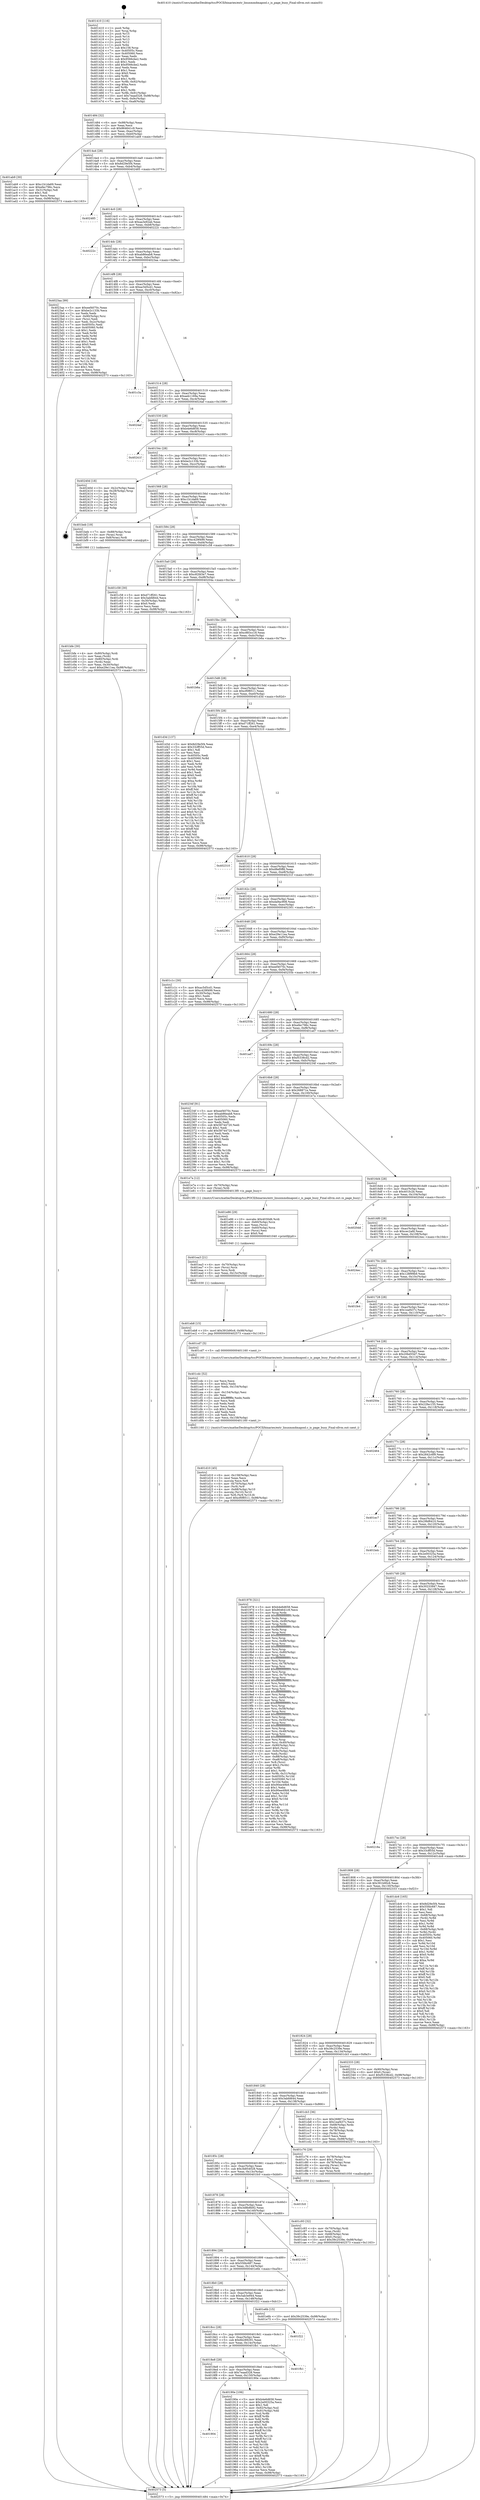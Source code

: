 digraph "0x401410" {
  label = "0x401410 (/mnt/c/Users/mathe/Desktop/tcc/POCII/binaries/extr_linuxmmdmapool.c_is_page_busy_Final-ollvm.out::main(0))"
  labelloc = "t"
  node[shape=record]

  Entry [label="",width=0.3,height=0.3,shape=circle,fillcolor=black,style=filled]
  "0x401484" [label="{
     0x401484 [32]\l
     | [instrs]\l
     &nbsp;&nbsp;0x401484 \<+6\>: mov -0x98(%rbp),%eax\l
     &nbsp;&nbsp;0x40148a \<+2\>: mov %eax,%ecx\l
     &nbsp;&nbsp;0x40148c \<+6\>: sub $0x864641c9,%ecx\l
     &nbsp;&nbsp;0x401492 \<+6\>: mov %eax,-0xac(%rbp)\l
     &nbsp;&nbsp;0x401498 \<+6\>: mov %ecx,-0xb0(%rbp)\l
     &nbsp;&nbsp;0x40149e \<+6\>: je 0000000000401ab9 \<main+0x6a9\>\l
  }"]
  "0x401ab9" [label="{
     0x401ab9 [30]\l
     | [instrs]\l
     &nbsp;&nbsp;0x401ab9 \<+5\>: mov $0xc1b1da69,%eax\l
     &nbsp;&nbsp;0x401abe \<+5\>: mov $0xefec796c,%ecx\l
     &nbsp;&nbsp;0x401ac3 \<+3\>: mov -0x31(%rbp),%dl\l
     &nbsp;&nbsp;0x401ac6 \<+3\>: test $0x1,%dl\l
     &nbsp;&nbsp;0x401ac9 \<+3\>: cmovne %ecx,%eax\l
     &nbsp;&nbsp;0x401acc \<+6\>: mov %eax,-0x98(%rbp)\l
     &nbsp;&nbsp;0x401ad2 \<+5\>: jmp 0000000000402573 \<main+0x1163\>\l
  }"]
  "0x4014a4" [label="{
     0x4014a4 [28]\l
     | [instrs]\l
     &nbsp;&nbsp;0x4014a4 \<+5\>: jmp 00000000004014a9 \<main+0x99\>\l
     &nbsp;&nbsp;0x4014a9 \<+6\>: mov -0xac(%rbp),%eax\l
     &nbsp;&nbsp;0x4014af \<+5\>: sub $0x8d29e5f4,%eax\l
     &nbsp;&nbsp;0x4014b4 \<+6\>: mov %eax,-0xb4(%rbp)\l
     &nbsp;&nbsp;0x4014ba \<+6\>: je 0000000000402485 \<main+0x1075\>\l
  }"]
  Exit [label="",width=0.3,height=0.3,shape=circle,fillcolor=black,style=filled,peripheries=2]
  "0x402485" [label="{
     0x402485\l
  }", style=dashed]
  "0x4014c0" [label="{
     0x4014c0 [28]\l
     | [instrs]\l
     &nbsp;&nbsp;0x4014c0 \<+5\>: jmp 00000000004014c5 \<main+0xb5\>\l
     &nbsp;&nbsp;0x4014c5 \<+6\>: mov -0xac(%rbp),%eax\l
     &nbsp;&nbsp;0x4014cb \<+5\>: sub $0xaa3e92ab,%eax\l
     &nbsp;&nbsp;0x4014d0 \<+6\>: mov %eax,-0xb8(%rbp)\l
     &nbsp;&nbsp;0x4014d6 \<+6\>: je 000000000040222c \<main+0xe1c\>\l
  }"]
  "0x401eb8" [label="{
     0x401eb8 [15]\l
     | [instrs]\l
     &nbsp;&nbsp;0x401eb8 \<+10\>: movl $0x391b90c6,-0x98(%rbp)\l
     &nbsp;&nbsp;0x401ec2 \<+5\>: jmp 0000000000402573 \<main+0x1163\>\l
  }"]
  "0x40222c" [label="{
     0x40222c\l
  }", style=dashed]
  "0x4014dc" [label="{
     0x4014dc [28]\l
     | [instrs]\l
     &nbsp;&nbsp;0x4014dc \<+5\>: jmp 00000000004014e1 \<main+0xd1\>\l
     &nbsp;&nbsp;0x4014e1 \<+6\>: mov -0xac(%rbp),%eax\l
     &nbsp;&nbsp;0x4014e7 \<+5\>: sub $0xab86eab8,%eax\l
     &nbsp;&nbsp;0x4014ec \<+6\>: mov %eax,-0xbc(%rbp)\l
     &nbsp;&nbsp;0x4014f2 \<+6\>: je 00000000004023aa \<main+0xf9a\>\l
  }"]
  "0x401ea3" [label="{
     0x401ea3 [21]\l
     | [instrs]\l
     &nbsp;&nbsp;0x401ea3 \<+4\>: mov -0x70(%rbp),%rcx\l
     &nbsp;&nbsp;0x401ea7 \<+3\>: mov (%rcx),%rcx\l
     &nbsp;&nbsp;0x401eaa \<+3\>: mov %rcx,%rdi\l
     &nbsp;&nbsp;0x401ead \<+6\>: mov %eax,-0x15c(%rbp)\l
     &nbsp;&nbsp;0x401eb3 \<+5\>: call 0000000000401030 \<free@plt\>\l
     | [calls]\l
     &nbsp;&nbsp;0x401030 \{1\} (unknown)\l
  }"]
  "0x4023aa" [label="{
     0x4023aa [99]\l
     | [instrs]\l
     &nbsp;&nbsp;0x4023aa \<+5\>: mov $0xeef4070c,%eax\l
     &nbsp;&nbsp;0x4023af \<+5\>: mov $0xbe2c133b,%ecx\l
     &nbsp;&nbsp;0x4023b4 \<+2\>: xor %edx,%edx\l
     &nbsp;&nbsp;0x4023b6 \<+7\>: mov -0x90(%rbp),%rsi\l
     &nbsp;&nbsp;0x4023bd \<+2\>: mov (%rsi),%edi\l
     &nbsp;&nbsp;0x4023bf \<+3\>: mov %edi,-0x2c(%rbp)\l
     &nbsp;&nbsp;0x4023c2 \<+7\>: mov 0x40505c,%edi\l
     &nbsp;&nbsp;0x4023c9 \<+8\>: mov 0x405060,%r8d\l
     &nbsp;&nbsp;0x4023d1 \<+3\>: sub $0x1,%edx\l
     &nbsp;&nbsp;0x4023d4 \<+3\>: mov %edi,%r9d\l
     &nbsp;&nbsp;0x4023d7 \<+3\>: add %edx,%r9d\l
     &nbsp;&nbsp;0x4023da \<+4\>: imul %r9d,%edi\l
     &nbsp;&nbsp;0x4023de \<+3\>: and $0x1,%edi\l
     &nbsp;&nbsp;0x4023e1 \<+3\>: cmp $0x0,%edi\l
     &nbsp;&nbsp;0x4023e4 \<+4\>: sete %r10b\l
     &nbsp;&nbsp;0x4023e8 \<+4\>: cmp $0xa,%r8d\l
     &nbsp;&nbsp;0x4023ec \<+4\>: setl %r11b\l
     &nbsp;&nbsp;0x4023f0 \<+3\>: mov %r10b,%bl\l
     &nbsp;&nbsp;0x4023f3 \<+3\>: and %r11b,%bl\l
     &nbsp;&nbsp;0x4023f6 \<+3\>: xor %r11b,%r10b\l
     &nbsp;&nbsp;0x4023f9 \<+3\>: or %r10b,%bl\l
     &nbsp;&nbsp;0x4023fc \<+3\>: test $0x1,%bl\l
     &nbsp;&nbsp;0x4023ff \<+3\>: cmovne %ecx,%eax\l
     &nbsp;&nbsp;0x402402 \<+6\>: mov %eax,-0x98(%rbp)\l
     &nbsp;&nbsp;0x402408 \<+5\>: jmp 0000000000402573 \<main+0x1163\>\l
  }"]
  "0x4014f8" [label="{
     0x4014f8 [28]\l
     | [instrs]\l
     &nbsp;&nbsp;0x4014f8 \<+5\>: jmp 00000000004014fd \<main+0xed\>\l
     &nbsp;&nbsp;0x4014fd \<+6\>: mov -0xac(%rbp),%eax\l
     &nbsp;&nbsp;0x401503 \<+5\>: sub $0xac5d5cd1,%eax\l
     &nbsp;&nbsp;0x401508 \<+6\>: mov %eax,-0xc0(%rbp)\l
     &nbsp;&nbsp;0x40150e \<+6\>: je 0000000000401c3a \<main+0x82a\>\l
  }"]
  "0x401e86" [label="{
     0x401e86 [29]\l
     | [instrs]\l
     &nbsp;&nbsp;0x401e86 \<+10\>: movabs $0x4030d6,%rdi\l
     &nbsp;&nbsp;0x401e90 \<+4\>: mov -0x60(%rbp),%rcx\l
     &nbsp;&nbsp;0x401e94 \<+2\>: mov %eax,(%rcx)\l
     &nbsp;&nbsp;0x401e96 \<+4\>: mov -0x60(%rbp),%rcx\l
     &nbsp;&nbsp;0x401e9a \<+2\>: mov (%rcx),%esi\l
     &nbsp;&nbsp;0x401e9c \<+2\>: mov $0x0,%al\l
     &nbsp;&nbsp;0x401e9e \<+5\>: call 0000000000401040 \<printf@plt\>\l
     | [calls]\l
     &nbsp;&nbsp;0x401040 \{1\} (unknown)\l
  }"]
  "0x401c3a" [label="{
     0x401c3a\l
  }", style=dashed]
  "0x401514" [label="{
     0x401514 [28]\l
     | [instrs]\l
     &nbsp;&nbsp;0x401514 \<+5\>: jmp 0000000000401519 \<main+0x109\>\l
     &nbsp;&nbsp;0x401519 \<+6\>: mov -0xac(%rbp),%eax\l
     &nbsp;&nbsp;0x40151f \<+5\>: sub $0xaeb1169a,%eax\l
     &nbsp;&nbsp;0x401524 \<+6\>: mov %eax,-0xc4(%rbp)\l
     &nbsp;&nbsp;0x40152a \<+6\>: je 00000000004024af \<main+0x109f\>\l
  }"]
  "0x401d10" [label="{
     0x401d10 [45]\l
     | [instrs]\l
     &nbsp;&nbsp;0x401d10 \<+6\>: mov -0x158(%rbp),%ecx\l
     &nbsp;&nbsp;0x401d16 \<+3\>: imul %eax,%ecx\l
     &nbsp;&nbsp;0x401d19 \<+3\>: movslq %ecx,%r8\l
     &nbsp;&nbsp;0x401d1c \<+4\>: mov -0x70(%rbp),%r9\l
     &nbsp;&nbsp;0x401d20 \<+3\>: mov (%r9),%r9\l
     &nbsp;&nbsp;0x401d23 \<+4\>: mov -0x68(%rbp),%r10\l
     &nbsp;&nbsp;0x401d27 \<+3\>: movslq (%r10),%r10\l
     &nbsp;&nbsp;0x401d2a \<+4\>: mov %r8,(%r9,%r10,8)\l
     &nbsp;&nbsp;0x401d2e \<+10\>: movl $0xcf0f8511,-0x98(%rbp)\l
     &nbsp;&nbsp;0x401d38 \<+5\>: jmp 0000000000402573 \<main+0x1163\>\l
  }"]
  "0x4024af" [label="{
     0x4024af\l
  }", style=dashed]
  "0x401530" [label="{
     0x401530 [28]\l
     | [instrs]\l
     &nbsp;&nbsp;0x401530 \<+5\>: jmp 0000000000401535 \<main+0x125\>\l
     &nbsp;&nbsp;0x401535 \<+6\>: mov -0xac(%rbp),%eax\l
     &nbsp;&nbsp;0x40153b \<+5\>: sub $0xb4e6d658,%eax\l
     &nbsp;&nbsp;0x401540 \<+6\>: mov %eax,-0xc8(%rbp)\l
     &nbsp;&nbsp;0x401546 \<+6\>: je 000000000040241f \<main+0x100f\>\l
  }"]
  "0x401cdc" [label="{
     0x401cdc [52]\l
     | [instrs]\l
     &nbsp;&nbsp;0x401cdc \<+2\>: xor %ecx,%ecx\l
     &nbsp;&nbsp;0x401cde \<+5\>: mov $0x2,%edx\l
     &nbsp;&nbsp;0x401ce3 \<+6\>: mov %edx,-0x154(%rbp)\l
     &nbsp;&nbsp;0x401ce9 \<+1\>: cltd\l
     &nbsp;&nbsp;0x401cea \<+6\>: mov -0x154(%rbp),%esi\l
     &nbsp;&nbsp;0x401cf0 \<+2\>: idiv %esi\l
     &nbsp;&nbsp;0x401cf2 \<+6\>: imul $0xfffffffe,%edx,%edx\l
     &nbsp;&nbsp;0x401cf8 \<+2\>: mov %ecx,%edi\l
     &nbsp;&nbsp;0x401cfa \<+2\>: sub %edx,%edi\l
     &nbsp;&nbsp;0x401cfc \<+2\>: mov %ecx,%edx\l
     &nbsp;&nbsp;0x401cfe \<+3\>: sub $0x1,%edx\l
     &nbsp;&nbsp;0x401d01 \<+2\>: add %edx,%edi\l
     &nbsp;&nbsp;0x401d03 \<+2\>: sub %edi,%ecx\l
     &nbsp;&nbsp;0x401d05 \<+6\>: mov %ecx,-0x158(%rbp)\l
     &nbsp;&nbsp;0x401d0b \<+5\>: call 0000000000401160 \<next_i\>\l
     | [calls]\l
     &nbsp;&nbsp;0x401160 \{1\} (/mnt/c/Users/mathe/Desktop/tcc/POCII/binaries/extr_linuxmmdmapool.c_is_page_busy_Final-ollvm.out::next_i)\l
  }"]
  "0x40241f" [label="{
     0x40241f\l
  }", style=dashed]
  "0x40154c" [label="{
     0x40154c [28]\l
     | [instrs]\l
     &nbsp;&nbsp;0x40154c \<+5\>: jmp 0000000000401551 \<main+0x141\>\l
     &nbsp;&nbsp;0x401551 \<+6\>: mov -0xac(%rbp),%eax\l
     &nbsp;&nbsp;0x401557 \<+5\>: sub $0xbe2c133b,%eax\l
     &nbsp;&nbsp;0x40155c \<+6\>: mov %eax,-0xcc(%rbp)\l
     &nbsp;&nbsp;0x401562 \<+6\>: je 000000000040240d \<main+0xffd\>\l
  }"]
  "0x401c93" [label="{
     0x401c93 [32]\l
     | [instrs]\l
     &nbsp;&nbsp;0x401c93 \<+4\>: mov -0x70(%rbp),%rdi\l
     &nbsp;&nbsp;0x401c97 \<+3\>: mov %rax,(%rdi)\l
     &nbsp;&nbsp;0x401c9a \<+4\>: mov -0x68(%rbp),%rax\l
     &nbsp;&nbsp;0x401c9e \<+6\>: movl $0x0,(%rax)\l
     &nbsp;&nbsp;0x401ca4 \<+10\>: movl $0x39c2539e,-0x98(%rbp)\l
     &nbsp;&nbsp;0x401cae \<+5\>: jmp 0000000000402573 \<main+0x1163\>\l
  }"]
  "0x40240d" [label="{
     0x40240d [18]\l
     | [instrs]\l
     &nbsp;&nbsp;0x40240d \<+3\>: mov -0x2c(%rbp),%eax\l
     &nbsp;&nbsp;0x402410 \<+4\>: lea -0x28(%rbp),%rsp\l
     &nbsp;&nbsp;0x402414 \<+1\>: pop %rbx\l
     &nbsp;&nbsp;0x402415 \<+2\>: pop %r12\l
     &nbsp;&nbsp;0x402417 \<+2\>: pop %r13\l
     &nbsp;&nbsp;0x402419 \<+2\>: pop %r14\l
     &nbsp;&nbsp;0x40241b \<+2\>: pop %r15\l
     &nbsp;&nbsp;0x40241d \<+1\>: pop %rbp\l
     &nbsp;&nbsp;0x40241e \<+1\>: ret\l
  }"]
  "0x401568" [label="{
     0x401568 [28]\l
     | [instrs]\l
     &nbsp;&nbsp;0x401568 \<+5\>: jmp 000000000040156d \<main+0x15d\>\l
     &nbsp;&nbsp;0x40156d \<+6\>: mov -0xac(%rbp),%eax\l
     &nbsp;&nbsp;0x401573 \<+5\>: sub $0xc1b1da69,%eax\l
     &nbsp;&nbsp;0x401578 \<+6\>: mov %eax,-0xd0(%rbp)\l
     &nbsp;&nbsp;0x40157e \<+6\>: je 0000000000401beb \<main+0x7db\>\l
  }"]
  "0x401bfe" [label="{
     0x401bfe [30]\l
     | [instrs]\l
     &nbsp;&nbsp;0x401bfe \<+4\>: mov -0x80(%rbp),%rdi\l
     &nbsp;&nbsp;0x401c02 \<+2\>: mov %eax,(%rdi)\l
     &nbsp;&nbsp;0x401c04 \<+4\>: mov -0x80(%rbp),%rdi\l
     &nbsp;&nbsp;0x401c08 \<+2\>: mov (%rdi),%eax\l
     &nbsp;&nbsp;0x401c0a \<+3\>: mov %eax,-0x30(%rbp)\l
     &nbsp;&nbsp;0x401c0d \<+10\>: movl $0xe29e11ea,-0x98(%rbp)\l
     &nbsp;&nbsp;0x401c17 \<+5\>: jmp 0000000000402573 \<main+0x1163\>\l
  }"]
  "0x401beb" [label="{
     0x401beb [19]\l
     | [instrs]\l
     &nbsp;&nbsp;0x401beb \<+7\>: mov -0x88(%rbp),%rax\l
     &nbsp;&nbsp;0x401bf2 \<+3\>: mov (%rax),%rax\l
     &nbsp;&nbsp;0x401bf5 \<+4\>: mov 0x8(%rax),%rdi\l
     &nbsp;&nbsp;0x401bf9 \<+5\>: call 0000000000401060 \<atoi@plt\>\l
     | [calls]\l
     &nbsp;&nbsp;0x401060 \{1\} (unknown)\l
  }"]
  "0x401584" [label="{
     0x401584 [28]\l
     | [instrs]\l
     &nbsp;&nbsp;0x401584 \<+5\>: jmp 0000000000401589 \<main+0x179\>\l
     &nbsp;&nbsp;0x401589 \<+6\>: mov -0xac(%rbp),%eax\l
     &nbsp;&nbsp;0x40158f \<+5\>: sub $0xc429f499,%eax\l
     &nbsp;&nbsp;0x401594 \<+6\>: mov %eax,-0xd4(%rbp)\l
     &nbsp;&nbsp;0x40159a \<+6\>: je 0000000000401c58 \<main+0x848\>\l
  }"]
  "0x401410" [label="{
     0x401410 [116]\l
     | [instrs]\l
     &nbsp;&nbsp;0x401410 \<+1\>: push %rbp\l
     &nbsp;&nbsp;0x401411 \<+3\>: mov %rsp,%rbp\l
     &nbsp;&nbsp;0x401414 \<+2\>: push %r15\l
     &nbsp;&nbsp;0x401416 \<+2\>: push %r14\l
     &nbsp;&nbsp;0x401418 \<+2\>: push %r13\l
     &nbsp;&nbsp;0x40141a \<+2\>: push %r12\l
     &nbsp;&nbsp;0x40141c \<+1\>: push %rbx\l
     &nbsp;&nbsp;0x40141d \<+7\>: sub $0x158,%rsp\l
     &nbsp;&nbsp;0x401424 \<+7\>: mov 0x40505c,%eax\l
     &nbsp;&nbsp;0x40142b \<+7\>: mov 0x405060,%ecx\l
     &nbsp;&nbsp;0x401432 \<+2\>: mov %eax,%edx\l
     &nbsp;&nbsp;0x401434 \<+6\>: sub $0x9566cbe2,%edx\l
     &nbsp;&nbsp;0x40143a \<+3\>: sub $0x1,%edx\l
     &nbsp;&nbsp;0x40143d \<+6\>: add $0x9566cbe2,%edx\l
     &nbsp;&nbsp;0x401443 \<+3\>: imul %edx,%eax\l
     &nbsp;&nbsp;0x401446 \<+3\>: and $0x1,%eax\l
     &nbsp;&nbsp;0x401449 \<+3\>: cmp $0x0,%eax\l
     &nbsp;&nbsp;0x40144c \<+4\>: sete %r8b\l
     &nbsp;&nbsp;0x401450 \<+4\>: and $0x1,%r8b\l
     &nbsp;&nbsp;0x401454 \<+7\>: mov %r8b,-0x92(%rbp)\l
     &nbsp;&nbsp;0x40145b \<+3\>: cmp $0xa,%ecx\l
     &nbsp;&nbsp;0x40145e \<+4\>: setl %r8b\l
     &nbsp;&nbsp;0x401462 \<+4\>: and $0x1,%r8b\l
     &nbsp;&nbsp;0x401466 \<+7\>: mov %r8b,-0x91(%rbp)\l
     &nbsp;&nbsp;0x40146d \<+10\>: movl $0x7eaad328,-0x98(%rbp)\l
     &nbsp;&nbsp;0x401477 \<+6\>: mov %edi,-0x9c(%rbp)\l
     &nbsp;&nbsp;0x40147d \<+7\>: mov %rsi,-0xa8(%rbp)\l
  }"]
  "0x401c58" [label="{
     0x401c58 [30]\l
     | [instrs]\l
     &nbsp;&nbsp;0x401c58 \<+5\>: mov $0xd71ff261,%eax\l
     &nbsp;&nbsp;0x401c5d \<+5\>: mov $0x3abfd644,%ecx\l
     &nbsp;&nbsp;0x401c62 \<+3\>: mov -0x30(%rbp),%edx\l
     &nbsp;&nbsp;0x401c65 \<+3\>: cmp $0x0,%edx\l
     &nbsp;&nbsp;0x401c68 \<+3\>: cmove %ecx,%eax\l
     &nbsp;&nbsp;0x401c6b \<+6\>: mov %eax,-0x98(%rbp)\l
     &nbsp;&nbsp;0x401c71 \<+5\>: jmp 0000000000402573 \<main+0x1163\>\l
  }"]
  "0x4015a0" [label="{
     0x4015a0 [28]\l
     | [instrs]\l
     &nbsp;&nbsp;0x4015a0 \<+5\>: jmp 00000000004015a5 \<main+0x195\>\l
     &nbsp;&nbsp;0x4015a5 \<+6\>: mov -0xac(%rbp),%eax\l
     &nbsp;&nbsp;0x4015ab \<+5\>: sub $0xc82fd3e7,%eax\l
     &nbsp;&nbsp;0x4015b0 \<+6\>: mov %eax,-0xd8(%rbp)\l
     &nbsp;&nbsp;0x4015b6 \<+6\>: je 000000000040204a \<main+0xc3a\>\l
  }"]
  "0x402573" [label="{
     0x402573 [5]\l
     | [instrs]\l
     &nbsp;&nbsp;0x402573 \<+5\>: jmp 0000000000401484 \<main+0x74\>\l
  }"]
  "0x40204a" [label="{
     0x40204a\l
  }", style=dashed]
  "0x4015bc" [label="{
     0x4015bc [28]\l
     | [instrs]\l
     &nbsp;&nbsp;0x4015bc \<+5\>: jmp 00000000004015c1 \<main+0x1b1\>\l
     &nbsp;&nbsp;0x4015c1 \<+6\>: mov -0xac(%rbp),%eax\l
     &nbsp;&nbsp;0x4015c7 \<+5\>: sub $0xc883cc18,%eax\l
     &nbsp;&nbsp;0x4015cc \<+6\>: mov %eax,-0xdc(%rbp)\l
     &nbsp;&nbsp;0x4015d2 \<+6\>: je 0000000000401b6a \<main+0x75a\>\l
  }"]
  "0x401904" [label="{
     0x401904\l
  }", style=dashed]
  "0x401b6a" [label="{
     0x401b6a\l
  }", style=dashed]
  "0x4015d8" [label="{
     0x4015d8 [28]\l
     | [instrs]\l
     &nbsp;&nbsp;0x4015d8 \<+5\>: jmp 00000000004015dd \<main+0x1cd\>\l
     &nbsp;&nbsp;0x4015dd \<+6\>: mov -0xac(%rbp),%eax\l
     &nbsp;&nbsp;0x4015e3 \<+5\>: sub $0xcf0f8511,%eax\l
     &nbsp;&nbsp;0x4015e8 \<+6\>: mov %eax,-0xe0(%rbp)\l
     &nbsp;&nbsp;0x4015ee \<+6\>: je 0000000000401d3d \<main+0x92d\>\l
  }"]
  "0x40190e" [label="{
     0x40190e [106]\l
     | [instrs]\l
     &nbsp;&nbsp;0x40190e \<+5\>: mov $0xb4e6d658,%eax\l
     &nbsp;&nbsp;0x401913 \<+5\>: mov $0x2e00325a,%ecx\l
     &nbsp;&nbsp;0x401918 \<+2\>: mov $0x1,%dl\l
     &nbsp;&nbsp;0x40191a \<+7\>: mov -0x92(%rbp),%sil\l
     &nbsp;&nbsp;0x401921 \<+7\>: mov -0x91(%rbp),%dil\l
     &nbsp;&nbsp;0x401928 \<+3\>: mov %sil,%r8b\l
     &nbsp;&nbsp;0x40192b \<+4\>: xor $0xff,%r8b\l
     &nbsp;&nbsp;0x40192f \<+3\>: mov %dil,%r9b\l
     &nbsp;&nbsp;0x401932 \<+4\>: xor $0xff,%r9b\l
     &nbsp;&nbsp;0x401936 \<+3\>: xor $0x1,%dl\l
     &nbsp;&nbsp;0x401939 \<+3\>: mov %r8b,%r10b\l
     &nbsp;&nbsp;0x40193c \<+4\>: and $0xff,%r10b\l
     &nbsp;&nbsp;0x401940 \<+3\>: and %dl,%sil\l
     &nbsp;&nbsp;0x401943 \<+3\>: mov %r9b,%r11b\l
     &nbsp;&nbsp;0x401946 \<+4\>: and $0xff,%r11b\l
     &nbsp;&nbsp;0x40194a \<+3\>: and %dl,%dil\l
     &nbsp;&nbsp;0x40194d \<+3\>: or %sil,%r10b\l
     &nbsp;&nbsp;0x401950 \<+3\>: or %dil,%r11b\l
     &nbsp;&nbsp;0x401953 \<+3\>: xor %r11b,%r10b\l
     &nbsp;&nbsp;0x401956 \<+3\>: or %r9b,%r8b\l
     &nbsp;&nbsp;0x401959 \<+4\>: xor $0xff,%r8b\l
     &nbsp;&nbsp;0x40195d \<+3\>: or $0x1,%dl\l
     &nbsp;&nbsp;0x401960 \<+3\>: and %dl,%r8b\l
     &nbsp;&nbsp;0x401963 \<+3\>: or %r8b,%r10b\l
     &nbsp;&nbsp;0x401966 \<+4\>: test $0x1,%r10b\l
     &nbsp;&nbsp;0x40196a \<+3\>: cmovne %ecx,%eax\l
     &nbsp;&nbsp;0x40196d \<+6\>: mov %eax,-0x98(%rbp)\l
     &nbsp;&nbsp;0x401973 \<+5\>: jmp 0000000000402573 \<main+0x1163\>\l
  }"]
  "0x401d3d" [label="{
     0x401d3d [137]\l
     | [instrs]\l
     &nbsp;&nbsp;0x401d3d \<+5\>: mov $0x8d29e5f4,%eax\l
     &nbsp;&nbsp;0x401d42 \<+5\>: mov $0x33cff55d,%ecx\l
     &nbsp;&nbsp;0x401d47 \<+2\>: mov $0x1,%dl\l
     &nbsp;&nbsp;0x401d49 \<+2\>: xor %esi,%esi\l
     &nbsp;&nbsp;0x401d4b \<+7\>: mov 0x40505c,%edi\l
     &nbsp;&nbsp;0x401d52 \<+8\>: mov 0x405060,%r8d\l
     &nbsp;&nbsp;0x401d5a \<+3\>: sub $0x1,%esi\l
     &nbsp;&nbsp;0x401d5d \<+3\>: mov %edi,%r9d\l
     &nbsp;&nbsp;0x401d60 \<+3\>: add %esi,%r9d\l
     &nbsp;&nbsp;0x401d63 \<+4\>: imul %r9d,%edi\l
     &nbsp;&nbsp;0x401d67 \<+3\>: and $0x1,%edi\l
     &nbsp;&nbsp;0x401d6a \<+3\>: cmp $0x0,%edi\l
     &nbsp;&nbsp;0x401d6d \<+4\>: sete %r10b\l
     &nbsp;&nbsp;0x401d71 \<+4\>: cmp $0xa,%r8d\l
     &nbsp;&nbsp;0x401d75 \<+4\>: setl %r11b\l
     &nbsp;&nbsp;0x401d79 \<+3\>: mov %r10b,%bl\l
     &nbsp;&nbsp;0x401d7c \<+3\>: xor $0xff,%bl\l
     &nbsp;&nbsp;0x401d7f \<+3\>: mov %r11b,%r14b\l
     &nbsp;&nbsp;0x401d82 \<+4\>: xor $0xff,%r14b\l
     &nbsp;&nbsp;0x401d86 \<+3\>: xor $0x0,%dl\l
     &nbsp;&nbsp;0x401d89 \<+3\>: mov %bl,%r15b\l
     &nbsp;&nbsp;0x401d8c \<+4\>: and $0x0,%r15b\l
     &nbsp;&nbsp;0x401d90 \<+3\>: and %dl,%r10b\l
     &nbsp;&nbsp;0x401d93 \<+3\>: mov %r14b,%r12b\l
     &nbsp;&nbsp;0x401d96 \<+4\>: and $0x0,%r12b\l
     &nbsp;&nbsp;0x401d9a \<+3\>: and %dl,%r11b\l
     &nbsp;&nbsp;0x401d9d \<+3\>: or %r10b,%r15b\l
     &nbsp;&nbsp;0x401da0 \<+3\>: or %r11b,%r12b\l
     &nbsp;&nbsp;0x401da3 \<+3\>: xor %r12b,%r15b\l
     &nbsp;&nbsp;0x401da6 \<+3\>: or %r14b,%bl\l
     &nbsp;&nbsp;0x401da9 \<+3\>: xor $0xff,%bl\l
     &nbsp;&nbsp;0x401dac \<+3\>: or $0x0,%dl\l
     &nbsp;&nbsp;0x401daf \<+2\>: and %dl,%bl\l
     &nbsp;&nbsp;0x401db1 \<+3\>: or %bl,%r15b\l
     &nbsp;&nbsp;0x401db4 \<+4\>: test $0x1,%r15b\l
     &nbsp;&nbsp;0x401db8 \<+3\>: cmovne %ecx,%eax\l
     &nbsp;&nbsp;0x401dbb \<+6\>: mov %eax,-0x98(%rbp)\l
     &nbsp;&nbsp;0x401dc1 \<+5\>: jmp 0000000000402573 \<main+0x1163\>\l
  }"]
  "0x4015f4" [label="{
     0x4015f4 [28]\l
     | [instrs]\l
     &nbsp;&nbsp;0x4015f4 \<+5\>: jmp 00000000004015f9 \<main+0x1e9\>\l
     &nbsp;&nbsp;0x4015f9 \<+6\>: mov -0xac(%rbp),%eax\l
     &nbsp;&nbsp;0x4015ff \<+5\>: sub $0xd71ff261,%eax\l
     &nbsp;&nbsp;0x401604 \<+6\>: mov %eax,-0xe4(%rbp)\l
     &nbsp;&nbsp;0x40160a \<+6\>: je 0000000000402310 \<main+0xf00\>\l
  }"]
  "0x4018e8" [label="{
     0x4018e8 [28]\l
     | [instrs]\l
     &nbsp;&nbsp;0x4018e8 \<+5\>: jmp 00000000004018ed \<main+0x4dd\>\l
     &nbsp;&nbsp;0x4018ed \<+6\>: mov -0xac(%rbp),%eax\l
     &nbsp;&nbsp;0x4018f3 \<+5\>: sub $0x7eaad328,%eax\l
     &nbsp;&nbsp;0x4018f8 \<+6\>: mov %eax,-0x150(%rbp)\l
     &nbsp;&nbsp;0x4018fe \<+6\>: je 000000000040190e \<main+0x4fe\>\l
  }"]
  "0x402310" [label="{
     0x402310\l
  }", style=dashed]
  "0x401610" [label="{
     0x401610 [28]\l
     | [instrs]\l
     &nbsp;&nbsp;0x401610 \<+5\>: jmp 0000000000401615 \<main+0x205\>\l
     &nbsp;&nbsp;0x401615 \<+6\>: mov -0xac(%rbp),%eax\l
     &nbsp;&nbsp;0x40161b \<+5\>: sub $0xd8ef0ffd,%eax\l
     &nbsp;&nbsp;0x401620 \<+6\>: mov %eax,-0xe8(%rbp)\l
     &nbsp;&nbsp;0x401626 \<+6\>: je 000000000040231f \<main+0xf0f\>\l
  }"]
  "0x401fb1" [label="{
     0x401fb1\l
  }", style=dashed]
  "0x40231f" [label="{
     0x40231f\l
  }", style=dashed]
  "0x40162c" [label="{
     0x40162c [28]\l
     | [instrs]\l
     &nbsp;&nbsp;0x40162c \<+5\>: jmp 0000000000401631 \<main+0x221\>\l
     &nbsp;&nbsp;0x401631 \<+6\>: mov -0xac(%rbp),%eax\l
     &nbsp;&nbsp;0x401637 \<+5\>: sub $0xda9ac908,%eax\l
     &nbsp;&nbsp;0x40163c \<+6\>: mov %eax,-0xec(%rbp)\l
     &nbsp;&nbsp;0x401642 \<+6\>: je 0000000000402301 \<main+0xef1\>\l
  }"]
  "0x4018cc" [label="{
     0x4018cc [28]\l
     | [instrs]\l
     &nbsp;&nbsp;0x4018cc \<+5\>: jmp 00000000004018d1 \<main+0x4c1\>\l
     &nbsp;&nbsp;0x4018d1 \<+6\>: mov -0xac(%rbp),%eax\l
     &nbsp;&nbsp;0x4018d7 \<+5\>: sub $0x6b289291,%eax\l
     &nbsp;&nbsp;0x4018dc \<+6\>: mov %eax,-0x14c(%rbp)\l
     &nbsp;&nbsp;0x4018e2 \<+6\>: je 0000000000401fb1 \<main+0xba1\>\l
  }"]
  "0x402301" [label="{
     0x402301\l
  }", style=dashed]
  "0x401648" [label="{
     0x401648 [28]\l
     | [instrs]\l
     &nbsp;&nbsp;0x401648 \<+5\>: jmp 000000000040164d \<main+0x23d\>\l
     &nbsp;&nbsp;0x40164d \<+6\>: mov -0xac(%rbp),%eax\l
     &nbsp;&nbsp;0x401653 \<+5\>: sub $0xe29e11ea,%eax\l
     &nbsp;&nbsp;0x401658 \<+6\>: mov %eax,-0xf0(%rbp)\l
     &nbsp;&nbsp;0x40165e \<+6\>: je 0000000000401c1c \<main+0x80c\>\l
  }"]
  "0x401f22" [label="{
     0x401f22\l
  }", style=dashed]
  "0x401c1c" [label="{
     0x401c1c [30]\l
     | [instrs]\l
     &nbsp;&nbsp;0x401c1c \<+5\>: mov $0xac5d5cd1,%eax\l
     &nbsp;&nbsp;0x401c21 \<+5\>: mov $0xc429f499,%ecx\l
     &nbsp;&nbsp;0x401c26 \<+3\>: mov -0x30(%rbp),%edx\l
     &nbsp;&nbsp;0x401c29 \<+3\>: cmp $0x1,%edx\l
     &nbsp;&nbsp;0x401c2c \<+3\>: cmovl %ecx,%eax\l
     &nbsp;&nbsp;0x401c2f \<+6\>: mov %eax,-0x98(%rbp)\l
     &nbsp;&nbsp;0x401c35 \<+5\>: jmp 0000000000402573 \<main+0x1163\>\l
  }"]
  "0x401664" [label="{
     0x401664 [28]\l
     | [instrs]\l
     &nbsp;&nbsp;0x401664 \<+5\>: jmp 0000000000401669 \<main+0x259\>\l
     &nbsp;&nbsp;0x401669 \<+6\>: mov -0xac(%rbp),%eax\l
     &nbsp;&nbsp;0x40166f \<+5\>: sub $0xeef4070c,%eax\l
     &nbsp;&nbsp;0x401674 \<+6\>: mov %eax,-0xf4(%rbp)\l
     &nbsp;&nbsp;0x40167a \<+6\>: je 000000000040255b \<main+0x114b\>\l
  }"]
  "0x4018b0" [label="{
     0x4018b0 [28]\l
     | [instrs]\l
     &nbsp;&nbsp;0x4018b0 \<+5\>: jmp 00000000004018b5 \<main+0x4a5\>\l
     &nbsp;&nbsp;0x4018b5 \<+6\>: mov -0xac(%rbp),%eax\l
     &nbsp;&nbsp;0x4018bb \<+5\>: sub $0x5ab3e944,%eax\l
     &nbsp;&nbsp;0x4018c0 \<+6\>: mov %eax,-0x148(%rbp)\l
     &nbsp;&nbsp;0x4018c6 \<+6\>: je 0000000000401f22 \<main+0xb12\>\l
  }"]
  "0x40255b" [label="{
     0x40255b\l
  }", style=dashed]
  "0x401680" [label="{
     0x401680 [28]\l
     | [instrs]\l
     &nbsp;&nbsp;0x401680 \<+5\>: jmp 0000000000401685 \<main+0x275\>\l
     &nbsp;&nbsp;0x401685 \<+6\>: mov -0xac(%rbp),%eax\l
     &nbsp;&nbsp;0x40168b \<+5\>: sub $0xefec796c,%eax\l
     &nbsp;&nbsp;0x401690 \<+6\>: mov %eax,-0xf8(%rbp)\l
     &nbsp;&nbsp;0x401696 \<+6\>: je 0000000000401ad7 \<main+0x6c7\>\l
  }"]
  "0x401e6b" [label="{
     0x401e6b [15]\l
     | [instrs]\l
     &nbsp;&nbsp;0x401e6b \<+10\>: movl $0x39c2539e,-0x98(%rbp)\l
     &nbsp;&nbsp;0x401e75 \<+5\>: jmp 0000000000402573 \<main+0x1163\>\l
  }"]
  "0x401ad7" [label="{
     0x401ad7\l
  }", style=dashed]
  "0x40169c" [label="{
     0x40169c [28]\l
     | [instrs]\l
     &nbsp;&nbsp;0x40169c \<+5\>: jmp 00000000004016a1 \<main+0x291\>\l
     &nbsp;&nbsp;0x4016a1 \<+6\>: mov -0xac(%rbp),%eax\l
     &nbsp;&nbsp;0x4016a7 \<+5\>: sub $0xf5338cd2,%eax\l
     &nbsp;&nbsp;0x4016ac \<+6\>: mov %eax,-0xfc(%rbp)\l
     &nbsp;&nbsp;0x4016b2 \<+6\>: je 000000000040234f \<main+0xf3f\>\l
  }"]
  "0x401894" [label="{
     0x401894 [28]\l
     | [instrs]\l
     &nbsp;&nbsp;0x401894 \<+5\>: jmp 0000000000401899 \<main+0x489\>\l
     &nbsp;&nbsp;0x401899 \<+6\>: mov -0xac(%rbp),%eax\l
     &nbsp;&nbsp;0x40189f \<+5\>: sub $0x55fdc687,%eax\l
     &nbsp;&nbsp;0x4018a4 \<+6\>: mov %eax,-0x144(%rbp)\l
     &nbsp;&nbsp;0x4018aa \<+6\>: je 0000000000401e6b \<main+0xa5b\>\l
  }"]
  "0x40234f" [label="{
     0x40234f [91]\l
     | [instrs]\l
     &nbsp;&nbsp;0x40234f \<+5\>: mov $0xeef4070c,%eax\l
     &nbsp;&nbsp;0x402354 \<+5\>: mov $0xab86eab8,%ecx\l
     &nbsp;&nbsp;0x402359 \<+7\>: mov 0x40505c,%edx\l
     &nbsp;&nbsp;0x402360 \<+7\>: mov 0x405060,%esi\l
     &nbsp;&nbsp;0x402367 \<+2\>: mov %edx,%edi\l
     &nbsp;&nbsp;0x402369 \<+6\>: sub $0x58744720,%edi\l
     &nbsp;&nbsp;0x40236f \<+3\>: sub $0x1,%edi\l
     &nbsp;&nbsp;0x402372 \<+6\>: add $0x58744720,%edi\l
     &nbsp;&nbsp;0x402378 \<+3\>: imul %edi,%edx\l
     &nbsp;&nbsp;0x40237b \<+3\>: and $0x1,%edx\l
     &nbsp;&nbsp;0x40237e \<+3\>: cmp $0x0,%edx\l
     &nbsp;&nbsp;0x402381 \<+4\>: sete %r8b\l
     &nbsp;&nbsp;0x402385 \<+3\>: cmp $0xa,%esi\l
     &nbsp;&nbsp;0x402388 \<+4\>: setl %r9b\l
     &nbsp;&nbsp;0x40238c \<+3\>: mov %r8b,%r10b\l
     &nbsp;&nbsp;0x40238f \<+3\>: and %r9b,%r10b\l
     &nbsp;&nbsp;0x402392 \<+3\>: xor %r9b,%r8b\l
     &nbsp;&nbsp;0x402395 \<+3\>: or %r8b,%r10b\l
     &nbsp;&nbsp;0x402398 \<+4\>: test $0x1,%r10b\l
     &nbsp;&nbsp;0x40239c \<+3\>: cmovne %ecx,%eax\l
     &nbsp;&nbsp;0x40239f \<+6\>: mov %eax,-0x98(%rbp)\l
     &nbsp;&nbsp;0x4023a5 \<+5\>: jmp 0000000000402573 \<main+0x1163\>\l
  }"]
  "0x4016b8" [label="{
     0x4016b8 [28]\l
     | [instrs]\l
     &nbsp;&nbsp;0x4016b8 \<+5\>: jmp 00000000004016bd \<main+0x2ad\>\l
     &nbsp;&nbsp;0x4016bd \<+6\>: mov -0xac(%rbp),%eax\l
     &nbsp;&nbsp;0x4016c3 \<+5\>: sub $0x268871e,%eax\l
     &nbsp;&nbsp;0x4016c8 \<+6\>: mov %eax,-0x100(%rbp)\l
     &nbsp;&nbsp;0x4016ce \<+6\>: je 0000000000401e7a \<main+0xa6a\>\l
  }"]
  "0x402199" [label="{
     0x402199\l
  }", style=dashed]
  "0x401e7a" [label="{
     0x401e7a [12]\l
     | [instrs]\l
     &nbsp;&nbsp;0x401e7a \<+4\>: mov -0x70(%rbp),%rax\l
     &nbsp;&nbsp;0x401e7e \<+3\>: mov (%rax),%rdi\l
     &nbsp;&nbsp;0x401e81 \<+5\>: call 00000000004013f0 \<is_page_busy\>\l
     | [calls]\l
     &nbsp;&nbsp;0x4013f0 \{1\} (/mnt/c/Users/mathe/Desktop/tcc/POCII/binaries/extr_linuxmmdmapool.c_is_page_busy_Final-ollvm.out::is_page_busy)\l
  }"]
  "0x4016d4" [label="{
     0x4016d4 [28]\l
     | [instrs]\l
     &nbsp;&nbsp;0x4016d4 \<+5\>: jmp 00000000004016d9 \<main+0x2c9\>\l
     &nbsp;&nbsp;0x4016d9 \<+6\>: mov -0xac(%rbp),%eax\l
     &nbsp;&nbsp;0x4016df \<+5\>: sub $0x401fc2b,%eax\l
     &nbsp;&nbsp;0x4016e4 \<+6\>: mov %eax,-0x104(%rbp)\l
     &nbsp;&nbsp;0x4016ea \<+6\>: je 00000000004020dd \<main+0xccd\>\l
  }"]
  "0x401878" [label="{
     0x401878 [28]\l
     | [instrs]\l
     &nbsp;&nbsp;0x401878 \<+5\>: jmp 000000000040187d \<main+0x46d\>\l
     &nbsp;&nbsp;0x40187d \<+6\>: mov -0xac(%rbp),%eax\l
     &nbsp;&nbsp;0x401883 \<+5\>: sub $0x3d8b8b92,%eax\l
     &nbsp;&nbsp;0x401888 \<+6\>: mov %eax,-0x140(%rbp)\l
     &nbsp;&nbsp;0x40188e \<+6\>: je 0000000000402199 \<main+0xd89\>\l
  }"]
  "0x4020dd" [label="{
     0x4020dd\l
  }", style=dashed]
  "0x4016f0" [label="{
     0x4016f0 [28]\l
     | [instrs]\l
     &nbsp;&nbsp;0x4016f0 \<+5\>: jmp 00000000004016f5 \<main+0x2e5\>\l
     &nbsp;&nbsp;0x4016f5 \<+6\>: mov -0xac(%rbp),%eax\l
     &nbsp;&nbsp;0x4016fb \<+5\>: sub $0xcec2afd,%eax\l
     &nbsp;&nbsp;0x401700 \<+6\>: mov %eax,-0x108(%rbp)\l
     &nbsp;&nbsp;0x401706 \<+6\>: je 00000000004024ec \<main+0x10dc\>\l
  }"]
  "0x401fc0" [label="{
     0x401fc0\l
  }", style=dashed]
  "0x4024ec" [label="{
     0x4024ec\l
  }", style=dashed]
  "0x40170c" [label="{
     0x40170c [28]\l
     | [instrs]\l
     &nbsp;&nbsp;0x40170c \<+5\>: jmp 0000000000401711 \<main+0x301\>\l
     &nbsp;&nbsp;0x401711 \<+6\>: mov -0xac(%rbp),%eax\l
     &nbsp;&nbsp;0x401717 \<+5\>: sub $0x128f99b9,%eax\l
     &nbsp;&nbsp;0x40171c \<+6\>: mov %eax,-0x10c(%rbp)\l
     &nbsp;&nbsp;0x401722 \<+6\>: je 0000000000401fe4 \<main+0xbd4\>\l
  }"]
  "0x40185c" [label="{
     0x40185c [28]\l
     | [instrs]\l
     &nbsp;&nbsp;0x40185c \<+5\>: jmp 0000000000401861 \<main+0x451\>\l
     &nbsp;&nbsp;0x401861 \<+6\>: mov -0xac(%rbp),%eax\l
     &nbsp;&nbsp;0x401867 \<+5\>: sub $0x3b854028,%eax\l
     &nbsp;&nbsp;0x40186c \<+6\>: mov %eax,-0x13c(%rbp)\l
     &nbsp;&nbsp;0x401872 \<+6\>: je 0000000000401fc0 \<main+0xbb0\>\l
  }"]
  "0x401fe4" [label="{
     0x401fe4\l
  }", style=dashed]
  "0x401728" [label="{
     0x401728 [28]\l
     | [instrs]\l
     &nbsp;&nbsp;0x401728 \<+5\>: jmp 000000000040172d \<main+0x31d\>\l
     &nbsp;&nbsp;0x40172d \<+6\>: mov -0xac(%rbp),%eax\l
     &nbsp;&nbsp;0x401733 \<+5\>: sub $0x1eaf437c,%eax\l
     &nbsp;&nbsp;0x401738 \<+6\>: mov %eax,-0x110(%rbp)\l
     &nbsp;&nbsp;0x40173e \<+6\>: je 0000000000401cd7 \<main+0x8c7\>\l
  }"]
  "0x401c76" [label="{
     0x401c76 [29]\l
     | [instrs]\l
     &nbsp;&nbsp;0x401c76 \<+4\>: mov -0x78(%rbp),%rax\l
     &nbsp;&nbsp;0x401c7a \<+6\>: movl $0x1,(%rax)\l
     &nbsp;&nbsp;0x401c80 \<+4\>: mov -0x78(%rbp),%rax\l
     &nbsp;&nbsp;0x401c84 \<+3\>: movslq (%rax),%rax\l
     &nbsp;&nbsp;0x401c87 \<+4\>: shl $0x3,%rax\l
     &nbsp;&nbsp;0x401c8b \<+3\>: mov %rax,%rdi\l
     &nbsp;&nbsp;0x401c8e \<+5\>: call 0000000000401050 \<malloc@plt\>\l
     | [calls]\l
     &nbsp;&nbsp;0x401050 \{1\} (unknown)\l
  }"]
  "0x401cd7" [label="{
     0x401cd7 [5]\l
     | [instrs]\l
     &nbsp;&nbsp;0x401cd7 \<+5\>: call 0000000000401160 \<next_i\>\l
     | [calls]\l
     &nbsp;&nbsp;0x401160 \{1\} (/mnt/c/Users/mathe/Desktop/tcc/POCII/binaries/extr_linuxmmdmapool.c_is_page_busy_Final-ollvm.out::next_i)\l
  }"]
  "0x401744" [label="{
     0x401744 [28]\l
     | [instrs]\l
     &nbsp;&nbsp;0x401744 \<+5\>: jmp 0000000000401749 \<main+0x339\>\l
     &nbsp;&nbsp;0x401749 \<+6\>: mov -0xac(%rbp),%eax\l
     &nbsp;&nbsp;0x40174f \<+5\>: sub $0x20bd55d7,%eax\l
     &nbsp;&nbsp;0x401754 \<+6\>: mov %eax,-0x114(%rbp)\l
     &nbsp;&nbsp;0x40175a \<+6\>: je 000000000040250e \<main+0x10fe\>\l
  }"]
  "0x401840" [label="{
     0x401840 [28]\l
     | [instrs]\l
     &nbsp;&nbsp;0x401840 \<+5\>: jmp 0000000000401845 \<main+0x435\>\l
     &nbsp;&nbsp;0x401845 \<+6\>: mov -0xac(%rbp),%eax\l
     &nbsp;&nbsp;0x40184b \<+5\>: sub $0x3abfd644,%eax\l
     &nbsp;&nbsp;0x401850 \<+6\>: mov %eax,-0x138(%rbp)\l
     &nbsp;&nbsp;0x401856 \<+6\>: je 0000000000401c76 \<main+0x866\>\l
  }"]
  "0x40250e" [label="{
     0x40250e\l
  }", style=dashed]
  "0x401760" [label="{
     0x401760 [28]\l
     | [instrs]\l
     &nbsp;&nbsp;0x401760 \<+5\>: jmp 0000000000401765 \<main+0x355\>\l
     &nbsp;&nbsp;0x401765 \<+6\>: mov -0xac(%rbp),%eax\l
     &nbsp;&nbsp;0x40176b \<+5\>: sub $0x22fec155,%eax\l
     &nbsp;&nbsp;0x401770 \<+6\>: mov %eax,-0x118(%rbp)\l
     &nbsp;&nbsp;0x401776 \<+6\>: je 0000000000402464 \<main+0x1054\>\l
  }"]
  "0x401cb3" [label="{
     0x401cb3 [36]\l
     | [instrs]\l
     &nbsp;&nbsp;0x401cb3 \<+5\>: mov $0x268871e,%eax\l
     &nbsp;&nbsp;0x401cb8 \<+5\>: mov $0x1eaf437c,%ecx\l
     &nbsp;&nbsp;0x401cbd \<+4\>: mov -0x68(%rbp),%rdx\l
     &nbsp;&nbsp;0x401cc1 \<+2\>: mov (%rdx),%esi\l
     &nbsp;&nbsp;0x401cc3 \<+4\>: mov -0x78(%rbp),%rdx\l
     &nbsp;&nbsp;0x401cc7 \<+2\>: cmp (%rdx),%esi\l
     &nbsp;&nbsp;0x401cc9 \<+3\>: cmovl %ecx,%eax\l
     &nbsp;&nbsp;0x401ccc \<+6\>: mov %eax,-0x98(%rbp)\l
     &nbsp;&nbsp;0x401cd2 \<+5\>: jmp 0000000000402573 \<main+0x1163\>\l
  }"]
  "0x402464" [label="{
     0x402464\l
  }", style=dashed]
  "0x40177c" [label="{
     0x40177c [28]\l
     | [instrs]\l
     &nbsp;&nbsp;0x40177c \<+5\>: jmp 0000000000401781 \<main+0x371\>\l
     &nbsp;&nbsp;0x401781 \<+6\>: mov -0xac(%rbp),%eax\l
     &nbsp;&nbsp;0x401787 \<+5\>: sub $0x2842c6f9,%eax\l
     &nbsp;&nbsp;0x40178c \<+6\>: mov %eax,-0x11c(%rbp)\l
     &nbsp;&nbsp;0x401792 \<+6\>: je 0000000000401ec7 \<main+0xab7\>\l
  }"]
  "0x401824" [label="{
     0x401824 [28]\l
     | [instrs]\l
     &nbsp;&nbsp;0x401824 \<+5\>: jmp 0000000000401829 \<main+0x419\>\l
     &nbsp;&nbsp;0x401829 \<+6\>: mov -0xac(%rbp),%eax\l
     &nbsp;&nbsp;0x40182f \<+5\>: sub $0x39c2539e,%eax\l
     &nbsp;&nbsp;0x401834 \<+6\>: mov %eax,-0x134(%rbp)\l
     &nbsp;&nbsp;0x40183a \<+6\>: je 0000000000401cb3 \<main+0x8a3\>\l
  }"]
  "0x401ec7" [label="{
     0x401ec7\l
  }", style=dashed]
  "0x401798" [label="{
     0x401798 [28]\l
     | [instrs]\l
     &nbsp;&nbsp;0x401798 \<+5\>: jmp 000000000040179d \<main+0x38d\>\l
     &nbsp;&nbsp;0x40179d \<+6\>: mov -0xac(%rbp),%eax\l
     &nbsp;&nbsp;0x4017a3 \<+5\>: sub $0x29bf6410,%eax\l
     &nbsp;&nbsp;0x4017a8 \<+6\>: mov %eax,-0x120(%rbp)\l
     &nbsp;&nbsp;0x4017ae \<+6\>: je 0000000000401bdc \<main+0x7cc\>\l
  }"]
  "0x402333" [label="{
     0x402333 [28]\l
     | [instrs]\l
     &nbsp;&nbsp;0x402333 \<+7\>: mov -0x90(%rbp),%rax\l
     &nbsp;&nbsp;0x40233a \<+6\>: movl $0x0,(%rax)\l
     &nbsp;&nbsp;0x402340 \<+10\>: movl $0xf5338cd2,-0x98(%rbp)\l
     &nbsp;&nbsp;0x40234a \<+5\>: jmp 0000000000402573 \<main+0x1163\>\l
  }"]
  "0x401bdc" [label="{
     0x401bdc\l
  }", style=dashed]
  "0x4017b4" [label="{
     0x4017b4 [28]\l
     | [instrs]\l
     &nbsp;&nbsp;0x4017b4 \<+5\>: jmp 00000000004017b9 \<main+0x3a9\>\l
     &nbsp;&nbsp;0x4017b9 \<+6\>: mov -0xac(%rbp),%eax\l
     &nbsp;&nbsp;0x4017bf \<+5\>: sub $0x2e00325a,%eax\l
     &nbsp;&nbsp;0x4017c4 \<+6\>: mov %eax,-0x124(%rbp)\l
     &nbsp;&nbsp;0x4017ca \<+6\>: je 0000000000401978 \<main+0x568\>\l
  }"]
  "0x401808" [label="{
     0x401808 [28]\l
     | [instrs]\l
     &nbsp;&nbsp;0x401808 \<+5\>: jmp 000000000040180d \<main+0x3fd\>\l
     &nbsp;&nbsp;0x40180d \<+6\>: mov -0xac(%rbp),%eax\l
     &nbsp;&nbsp;0x401813 \<+5\>: sub $0x391b90c6,%eax\l
     &nbsp;&nbsp;0x401818 \<+6\>: mov %eax,-0x130(%rbp)\l
     &nbsp;&nbsp;0x40181e \<+6\>: je 0000000000402333 \<main+0xf23\>\l
  }"]
  "0x401978" [label="{
     0x401978 [321]\l
     | [instrs]\l
     &nbsp;&nbsp;0x401978 \<+5\>: mov $0xb4e6d658,%eax\l
     &nbsp;&nbsp;0x40197d \<+5\>: mov $0x864641c9,%ecx\l
     &nbsp;&nbsp;0x401982 \<+3\>: mov %rsp,%rdx\l
     &nbsp;&nbsp;0x401985 \<+4\>: add $0xfffffffffffffff0,%rdx\l
     &nbsp;&nbsp;0x401989 \<+3\>: mov %rdx,%rsp\l
     &nbsp;&nbsp;0x40198c \<+7\>: mov %rdx,-0x90(%rbp)\l
     &nbsp;&nbsp;0x401993 \<+3\>: mov %rsp,%rdx\l
     &nbsp;&nbsp;0x401996 \<+4\>: add $0xfffffffffffffff0,%rdx\l
     &nbsp;&nbsp;0x40199a \<+3\>: mov %rdx,%rsp\l
     &nbsp;&nbsp;0x40199d \<+3\>: mov %rsp,%rsi\l
     &nbsp;&nbsp;0x4019a0 \<+4\>: add $0xfffffffffffffff0,%rsi\l
     &nbsp;&nbsp;0x4019a4 \<+3\>: mov %rsi,%rsp\l
     &nbsp;&nbsp;0x4019a7 \<+7\>: mov %rsi,-0x88(%rbp)\l
     &nbsp;&nbsp;0x4019ae \<+3\>: mov %rsp,%rsi\l
     &nbsp;&nbsp;0x4019b1 \<+4\>: add $0xfffffffffffffff0,%rsi\l
     &nbsp;&nbsp;0x4019b5 \<+3\>: mov %rsi,%rsp\l
     &nbsp;&nbsp;0x4019b8 \<+4\>: mov %rsi,-0x80(%rbp)\l
     &nbsp;&nbsp;0x4019bc \<+3\>: mov %rsp,%rsi\l
     &nbsp;&nbsp;0x4019bf \<+4\>: add $0xfffffffffffffff0,%rsi\l
     &nbsp;&nbsp;0x4019c3 \<+3\>: mov %rsi,%rsp\l
     &nbsp;&nbsp;0x4019c6 \<+4\>: mov %rsi,-0x78(%rbp)\l
     &nbsp;&nbsp;0x4019ca \<+3\>: mov %rsp,%rsi\l
     &nbsp;&nbsp;0x4019cd \<+4\>: add $0xfffffffffffffff0,%rsi\l
     &nbsp;&nbsp;0x4019d1 \<+3\>: mov %rsi,%rsp\l
     &nbsp;&nbsp;0x4019d4 \<+4\>: mov %rsi,-0x70(%rbp)\l
     &nbsp;&nbsp;0x4019d8 \<+3\>: mov %rsp,%rsi\l
     &nbsp;&nbsp;0x4019db \<+4\>: add $0xfffffffffffffff0,%rsi\l
     &nbsp;&nbsp;0x4019df \<+3\>: mov %rsi,%rsp\l
     &nbsp;&nbsp;0x4019e2 \<+4\>: mov %rsi,-0x68(%rbp)\l
     &nbsp;&nbsp;0x4019e6 \<+3\>: mov %rsp,%rsi\l
     &nbsp;&nbsp;0x4019e9 \<+4\>: add $0xfffffffffffffff0,%rsi\l
     &nbsp;&nbsp;0x4019ed \<+3\>: mov %rsi,%rsp\l
     &nbsp;&nbsp;0x4019f0 \<+4\>: mov %rsi,-0x60(%rbp)\l
     &nbsp;&nbsp;0x4019f4 \<+3\>: mov %rsp,%rsi\l
     &nbsp;&nbsp;0x4019f7 \<+4\>: add $0xfffffffffffffff0,%rsi\l
     &nbsp;&nbsp;0x4019fb \<+3\>: mov %rsi,%rsp\l
     &nbsp;&nbsp;0x4019fe \<+4\>: mov %rsi,-0x58(%rbp)\l
     &nbsp;&nbsp;0x401a02 \<+3\>: mov %rsp,%rsi\l
     &nbsp;&nbsp;0x401a05 \<+4\>: add $0xfffffffffffffff0,%rsi\l
     &nbsp;&nbsp;0x401a09 \<+3\>: mov %rsi,%rsp\l
     &nbsp;&nbsp;0x401a0c \<+4\>: mov %rsi,-0x50(%rbp)\l
     &nbsp;&nbsp;0x401a10 \<+3\>: mov %rsp,%rsi\l
     &nbsp;&nbsp;0x401a13 \<+4\>: add $0xfffffffffffffff0,%rsi\l
     &nbsp;&nbsp;0x401a17 \<+3\>: mov %rsi,%rsp\l
     &nbsp;&nbsp;0x401a1a \<+4\>: mov %rsi,-0x48(%rbp)\l
     &nbsp;&nbsp;0x401a1e \<+3\>: mov %rsp,%rsi\l
     &nbsp;&nbsp;0x401a21 \<+4\>: add $0xfffffffffffffff0,%rsi\l
     &nbsp;&nbsp;0x401a25 \<+3\>: mov %rsi,%rsp\l
     &nbsp;&nbsp;0x401a28 \<+4\>: mov %rsi,-0x40(%rbp)\l
     &nbsp;&nbsp;0x401a2c \<+7\>: mov -0x90(%rbp),%rsi\l
     &nbsp;&nbsp;0x401a33 \<+6\>: movl $0x0,(%rsi)\l
     &nbsp;&nbsp;0x401a39 \<+6\>: mov -0x9c(%rbp),%edi\l
     &nbsp;&nbsp;0x401a3f \<+2\>: mov %edi,(%rdx)\l
     &nbsp;&nbsp;0x401a41 \<+7\>: mov -0x88(%rbp),%rsi\l
     &nbsp;&nbsp;0x401a48 \<+7\>: mov -0xa8(%rbp),%r8\l
     &nbsp;&nbsp;0x401a4f \<+3\>: mov %r8,(%rsi)\l
     &nbsp;&nbsp;0x401a52 \<+3\>: cmpl $0x2,(%rdx)\l
     &nbsp;&nbsp;0x401a55 \<+4\>: setne %r9b\l
     &nbsp;&nbsp;0x401a59 \<+4\>: and $0x1,%r9b\l
     &nbsp;&nbsp;0x401a5d \<+4\>: mov %r9b,-0x31(%rbp)\l
     &nbsp;&nbsp;0x401a61 \<+8\>: mov 0x40505c,%r10d\l
     &nbsp;&nbsp;0x401a69 \<+8\>: mov 0x405060,%r11d\l
     &nbsp;&nbsp;0x401a71 \<+3\>: mov %r10d,%ebx\l
     &nbsp;&nbsp;0x401a74 \<+6\>: add $0x90ee49b9,%ebx\l
     &nbsp;&nbsp;0x401a7a \<+3\>: sub $0x1,%ebx\l
     &nbsp;&nbsp;0x401a7d \<+6\>: sub $0x90ee49b9,%ebx\l
     &nbsp;&nbsp;0x401a83 \<+4\>: imul %ebx,%r10d\l
     &nbsp;&nbsp;0x401a87 \<+4\>: and $0x1,%r10d\l
     &nbsp;&nbsp;0x401a8b \<+4\>: cmp $0x0,%r10d\l
     &nbsp;&nbsp;0x401a8f \<+4\>: sete %r9b\l
     &nbsp;&nbsp;0x401a93 \<+4\>: cmp $0xa,%r11d\l
     &nbsp;&nbsp;0x401a97 \<+4\>: setl %r14b\l
     &nbsp;&nbsp;0x401a9b \<+3\>: mov %r9b,%r15b\l
     &nbsp;&nbsp;0x401a9e \<+3\>: and %r14b,%r15b\l
     &nbsp;&nbsp;0x401aa1 \<+3\>: xor %r14b,%r9b\l
     &nbsp;&nbsp;0x401aa4 \<+3\>: or %r9b,%r15b\l
     &nbsp;&nbsp;0x401aa7 \<+4\>: test $0x1,%r15b\l
     &nbsp;&nbsp;0x401aab \<+3\>: cmovne %ecx,%eax\l
     &nbsp;&nbsp;0x401aae \<+6\>: mov %eax,-0x98(%rbp)\l
     &nbsp;&nbsp;0x401ab4 \<+5\>: jmp 0000000000402573 \<main+0x1163\>\l
  }"]
  "0x4017d0" [label="{
     0x4017d0 [28]\l
     | [instrs]\l
     &nbsp;&nbsp;0x4017d0 \<+5\>: jmp 00000000004017d5 \<main+0x3c5\>\l
     &nbsp;&nbsp;0x4017d5 \<+6\>: mov -0xac(%rbp),%eax\l
     &nbsp;&nbsp;0x4017db \<+5\>: sub $0x30233947,%eax\l
     &nbsp;&nbsp;0x4017e0 \<+6\>: mov %eax,-0x128(%rbp)\l
     &nbsp;&nbsp;0x4017e6 \<+6\>: je 000000000040218a \<main+0xd7a\>\l
  }"]
  "0x401dc6" [label="{
     0x401dc6 [165]\l
     | [instrs]\l
     &nbsp;&nbsp;0x401dc6 \<+5\>: mov $0x8d29e5f4,%eax\l
     &nbsp;&nbsp;0x401dcb \<+5\>: mov $0x55fdc687,%ecx\l
     &nbsp;&nbsp;0x401dd0 \<+2\>: mov $0x1,%dl\l
     &nbsp;&nbsp;0x401dd2 \<+2\>: xor %esi,%esi\l
     &nbsp;&nbsp;0x401dd4 \<+4\>: mov -0x68(%rbp),%rdi\l
     &nbsp;&nbsp;0x401dd8 \<+3\>: mov (%rdi),%r8d\l
     &nbsp;&nbsp;0x401ddb \<+3\>: mov %esi,%r9d\l
     &nbsp;&nbsp;0x401dde \<+4\>: sub $0x1,%r9d\l
     &nbsp;&nbsp;0x401de2 \<+3\>: sub %r9d,%r8d\l
     &nbsp;&nbsp;0x401de5 \<+4\>: mov -0x68(%rbp),%rdi\l
     &nbsp;&nbsp;0x401de9 \<+3\>: mov %r8d,(%rdi)\l
     &nbsp;&nbsp;0x401dec \<+8\>: mov 0x40505c,%r8d\l
     &nbsp;&nbsp;0x401df4 \<+8\>: mov 0x405060,%r9d\l
     &nbsp;&nbsp;0x401dfc \<+3\>: sub $0x1,%esi\l
     &nbsp;&nbsp;0x401dff \<+3\>: mov %r8d,%r10d\l
     &nbsp;&nbsp;0x401e02 \<+3\>: add %esi,%r10d\l
     &nbsp;&nbsp;0x401e05 \<+4\>: imul %r10d,%r8d\l
     &nbsp;&nbsp;0x401e09 \<+4\>: and $0x1,%r8d\l
     &nbsp;&nbsp;0x401e0d \<+4\>: cmp $0x0,%r8d\l
     &nbsp;&nbsp;0x401e11 \<+4\>: sete %r11b\l
     &nbsp;&nbsp;0x401e15 \<+4\>: cmp $0xa,%r9d\l
     &nbsp;&nbsp;0x401e19 \<+3\>: setl %bl\l
     &nbsp;&nbsp;0x401e1c \<+3\>: mov %r11b,%r14b\l
     &nbsp;&nbsp;0x401e1f \<+4\>: xor $0xff,%r14b\l
     &nbsp;&nbsp;0x401e23 \<+3\>: mov %bl,%r15b\l
     &nbsp;&nbsp;0x401e26 \<+4\>: xor $0xff,%r15b\l
     &nbsp;&nbsp;0x401e2a \<+3\>: xor $0x0,%dl\l
     &nbsp;&nbsp;0x401e2d \<+3\>: mov %r14b,%r12b\l
     &nbsp;&nbsp;0x401e30 \<+4\>: and $0x0,%r12b\l
     &nbsp;&nbsp;0x401e34 \<+3\>: and %dl,%r11b\l
     &nbsp;&nbsp;0x401e37 \<+3\>: mov %r15b,%r13b\l
     &nbsp;&nbsp;0x401e3a \<+4\>: and $0x0,%r13b\l
     &nbsp;&nbsp;0x401e3e \<+2\>: and %dl,%bl\l
     &nbsp;&nbsp;0x401e40 \<+3\>: or %r11b,%r12b\l
     &nbsp;&nbsp;0x401e43 \<+3\>: or %bl,%r13b\l
     &nbsp;&nbsp;0x401e46 \<+3\>: xor %r13b,%r12b\l
     &nbsp;&nbsp;0x401e49 \<+3\>: or %r15b,%r14b\l
     &nbsp;&nbsp;0x401e4c \<+4\>: xor $0xff,%r14b\l
     &nbsp;&nbsp;0x401e50 \<+3\>: or $0x0,%dl\l
     &nbsp;&nbsp;0x401e53 \<+3\>: and %dl,%r14b\l
     &nbsp;&nbsp;0x401e56 \<+3\>: or %r14b,%r12b\l
     &nbsp;&nbsp;0x401e59 \<+4\>: test $0x1,%r12b\l
     &nbsp;&nbsp;0x401e5d \<+3\>: cmovne %ecx,%eax\l
     &nbsp;&nbsp;0x401e60 \<+6\>: mov %eax,-0x98(%rbp)\l
     &nbsp;&nbsp;0x401e66 \<+5\>: jmp 0000000000402573 \<main+0x1163\>\l
  }"]
  "0x40218a" [label="{
     0x40218a\l
  }", style=dashed]
  "0x4017ec" [label="{
     0x4017ec [28]\l
     | [instrs]\l
     &nbsp;&nbsp;0x4017ec \<+5\>: jmp 00000000004017f1 \<main+0x3e1\>\l
     &nbsp;&nbsp;0x4017f1 \<+6\>: mov -0xac(%rbp),%eax\l
     &nbsp;&nbsp;0x4017f7 \<+5\>: sub $0x33cff55d,%eax\l
     &nbsp;&nbsp;0x4017fc \<+6\>: mov %eax,-0x12c(%rbp)\l
     &nbsp;&nbsp;0x401802 \<+6\>: je 0000000000401dc6 \<main+0x9b6\>\l
  }"]
  Entry -> "0x401410" [label=" 1"]
  "0x401484" -> "0x401ab9" [label=" 1"]
  "0x401484" -> "0x4014a4" [label=" 17"]
  "0x40240d" -> Exit [label=" 1"]
  "0x4014a4" -> "0x402485" [label=" 0"]
  "0x4014a4" -> "0x4014c0" [label=" 17"]
  "0x4023aa" -> "0x402573" [label=" 1"]
  "0x4014c0" -> "0x40222c" [label=" 0"]
  "0x4014c0" -> "0x4014dc" [label=" 17"]
  "0x40234f" -> "0x402573" [label=" 1"]
  "0x4014dc" -> "0x4023aa" [label=" 1"]
  "0x4014dc" -> "0x4014f8" [label=" 16"]
  "0x402333" -> "0x402573" [label=" 1"]
  "0x4014f8" -> "0x401c3a" [label=" 0"]
  "0x4014f8" -> "0x401514" [label=" 16"]
  "0x401eb8" -> "0x402573" [label=" 1"]
  "0x401514" -> "0x4024af" [label=" 0"]
  "0x401514" -> "0x401530" [label=" 16"]
  "0x401ea3" -> "0x401eb8" [label=" 1"]
  "0x401530" -> "0x40241f" [label=" 0"]
  "0x401530" -> "0x40154c" [label=" 16"]
  "0x401e86" -> "0x401ea3" [label=" 1"]
  "0x40154c" -> "0x40240d" [label=" 1"]
  "0x40154c" -> "0x401568" [label=" 15"]
  "0x401e7a" -> "0x401e86" [label=" 1"]
  "0x401568" -> "0x401beb" [label=" 1"]
  "0x401568" -> "0x401584" [label=" 14"]
  "0x401e6b" -> "0x402573" [label=" 1"]
  "0x401584" -> "0x401c58" [label=" 1"]
  "0x401584" -> "0x4015a0" [label=" 13"]
  "0x401d3d" -> "0x402573" [label=" 1"]
  "0x4015a0" -> "0x40204a" [label=" 0"]
  "0x4015a0" -> "0x4015bc" [label=" 13"]
  "0x401d10" -> "0x402573" [label=" 1"]
  "0x4015bc" -> "0x401b6a" [label=" 0"]
  "0x4015bc" -> "0x4015d8" [label=" 13"]
  "0x401cdc" -> "0x401d10" [label=" 1"]
  "0x4015d8" -> "0x401d3d" [label=" 1"]
  "0x4015d8" -> "0x4015f4" [label=" 12"]
  "0x401cd7" -> "0x401cdc" [label=" 1"]
  "0x4015f4" -> "0x402310" [label=" 0"]
  "0x4015f4" -> "0x401610" [label=" 12"]
  "0x401c93" -> "0x402573" [label=" 1"]
  "0x401610" -> "0x40231f" [label=" 0"]
  "0x401610" -> "0x40162c" [label=" 12"]
  "0x401c76" -> "0x401c93" [label=" 1"]
  "0x40162c" -> "0x402301" [label=" 0"]
  "0x40162c" -> "0x401648" [label=" 12"]
  "0x401c1c" -> "0x402573" [label=" 1"]
  "0x401648" -> "0x401c1c" [label=" 1"]
  "0x401648" -> "0x401664" [label=" 11"]
  "0x401bfe" -> "0x402573" [label=" 1"]
  "0x401664" -> "0x40255b" [label=" 0"]
  "0x401664" -> "0x401680" [label=" 11"]
  "0x401ab9" -> "0x402573" [label=" 1"]
  "0x401680" -> "0x401ad7" [label=" 0"]
  "0x401680" -> "0x40169c" [label=" 11"]
  "0x401978" -> "0x402573" [label=" 1"]
  "0x40169c" -> "0x40234f" [label=" 1"]
  "0x40169c" -> "0x4016b8" [label=" 10"]
  "0x402573" -> "0x401484" [label=" 17"]
  "0x4016b8" -> "0x401e7a" [label=" 1"]
  "0x4016b8" -> "0x4016d4" [label=" 9"]
  "0x401410" -> "0x401484" [label=" 1"]
  "0x4016d4" -> "0x4020dd" [label=" 0"]
  "0x4016d4" -> "0x4016f0" [label=" 9"]
  "0x4018e8" -> "0x401904" [label=" 0"]
  "0x4016f0" -> "0x4024ec" [label=" 0"]
  "0x4016f0" -> "0x40170c" [label=" 9"]
  "0x4018e8" -> "0x40190e" [label=" 1"]
  "0x40170c" -> "0x401fe4" [label=" 0"]
  "0x40170c" -> "0x401728" [label=" 9"]
  "0x4018cc" -> "0x4018e8" [label=" 1"]
  "0x401728" -> "0x401cd7" [label=" 1"]
  "0x401728" -> "0x401744" [label=" 8"]
  "0x4018cc" -> "0x401fb1" [label=" 0"]
  "0x401744" -> "0x40250e" [label=" 0"]
  "0x401744" -> "0x401760" [label=" 8"]
  "0x4018b0" -> "0x4018cc" [label=" 1"]
  "0x401760" -> "0x402464" [label=" 0"]
  "0x401760" -> "0x40177c" [label=" 8"]
  "0x4018b0" -> "0x401f22" [label=" 0"]
  "0x40177c" -> "0x401ec7" [label=" 0"]
  "0x40177c" -> "0x401798" [label=" 8"]
  "0x401894" -> "0x4018b0" [label=" 1"]
  "0x401798" -> "0x401bdc" [label=" 0"]
  "0x401798" -> "0x4017b4" [label=" 8"]
  "0x401894" -> "0x401e6b" [label=" 1"]
  "0x4017b4" -> "0x401978" [label=" 1"]
  "0x4017b4" -> "0x4017d0" [label=" 7"]
  "0x401878" -> "0x401894" [label=" 2"]
  "0x4017d0" -> "0x40218a" [label=" 0"]
  "0x4017d0" -> "0x4017ec" [label=" 7"]
  "0x401878" -> "0x402199" [label=" 0"]
  "0x4017ec" -> "0x401dc6" [label=" 1"]
  "0x4017ec" -> "0x401808" [label=" 6"]
  "0x401dc6" -> "0x402573" [label=" 1"]
  "0x401808" -> "0x402333" [label=" 1"]
  "0x401808" -> "0x401824" [label=" 5"]
  "0x401beb" -> "0x401bfe" [label=" 1"]
  "0x401824" -> "0x401cb3" [label=" 2"]
  "0x401824" -> "0x401840" [label=" 3"]
  "0x401c58" -> "0x402573" [label=" 1"]
  "0x401840" -> "0x401c76" [label=" 1"]
  "0x401840" -> "0x40185c" [label=" 2"]
  "0x401cb3" -> "0x402573" [label=" 2"]
  "0x40185c" -> "0x401fc0" [label=" 0"]
  "0x40185c" -> "0x401878" [label=" 2"]
  "0x40190e" -> "0x402573" [label=" 1"]
}
